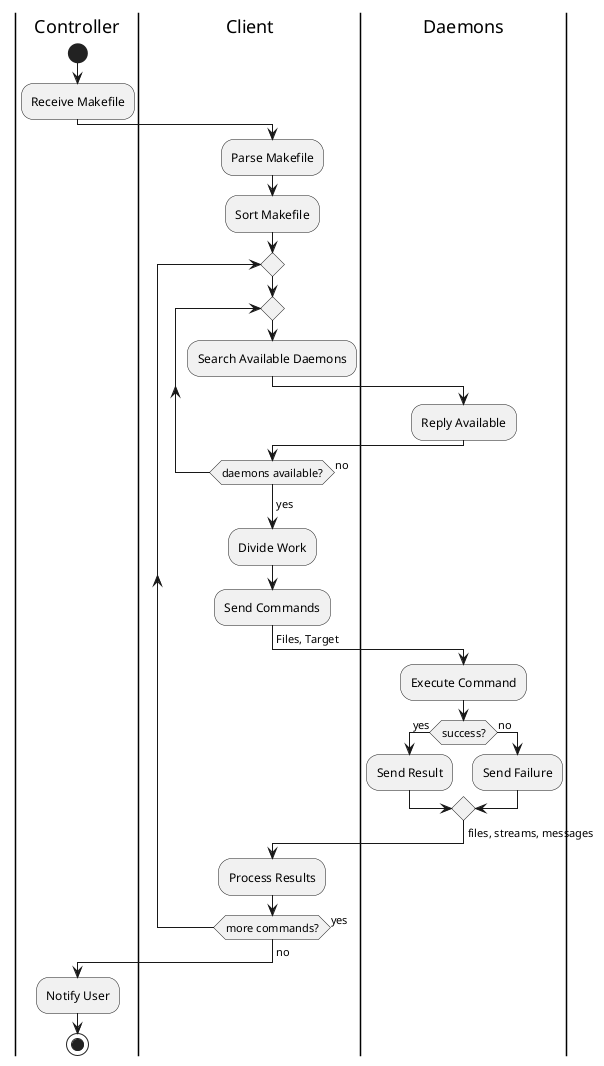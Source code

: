 @startuml
|Controller|
start
:Receive Makefile;
|Client|
:Parse Makefile;
:Sort Makefile;
repeat
	repeat
		:Search Available Daemons;
		|Daemons|
		:Reply Available;
		|Client|
	repeat while(daemons available?) is (no)
	->yes;
	:Divide Work;
	:Send Commands;
	->Files, Target;
	|Daemons|
	:Execute Command;
	if (success?) then (yes)
		:Send Result;
	else (no)
		:Send Failure;
	endif
	->files, streams, messages;
	|Client|
	:Process Results;
repeat while(more commands?) is (yes)
->no;
|Controller|
:Notify User;
stop
@enduml